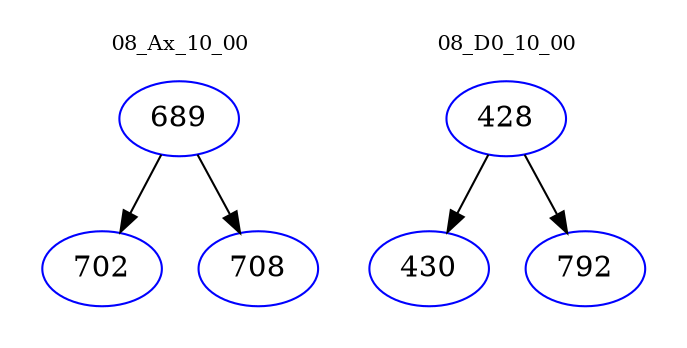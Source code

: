 digraph{
subgraph cluster_0 {
color = white
label = "08_Ax_10_00";
fontsize=10;
T0_689 [label="689", color="blue"]
T0_689 -> T0_702 [color="black"]
T0_702 [label="702", color="blue"]
T0_689 -> T0_708 [color="black"]
T0_708 [label="708", color="blue"]
}
subgraph cluster_1 {
color = white
label = "08_D0_10_00";
fontsize=10;
T1_428 [label="428", color="blue"]
T1_428 -> T1_430 [color="black"]
T1_430 [label="430", color="blue"]
T1_428 -> T1_792 [color="black"]
T1_792 [label="792", color="blue"]
}
}
